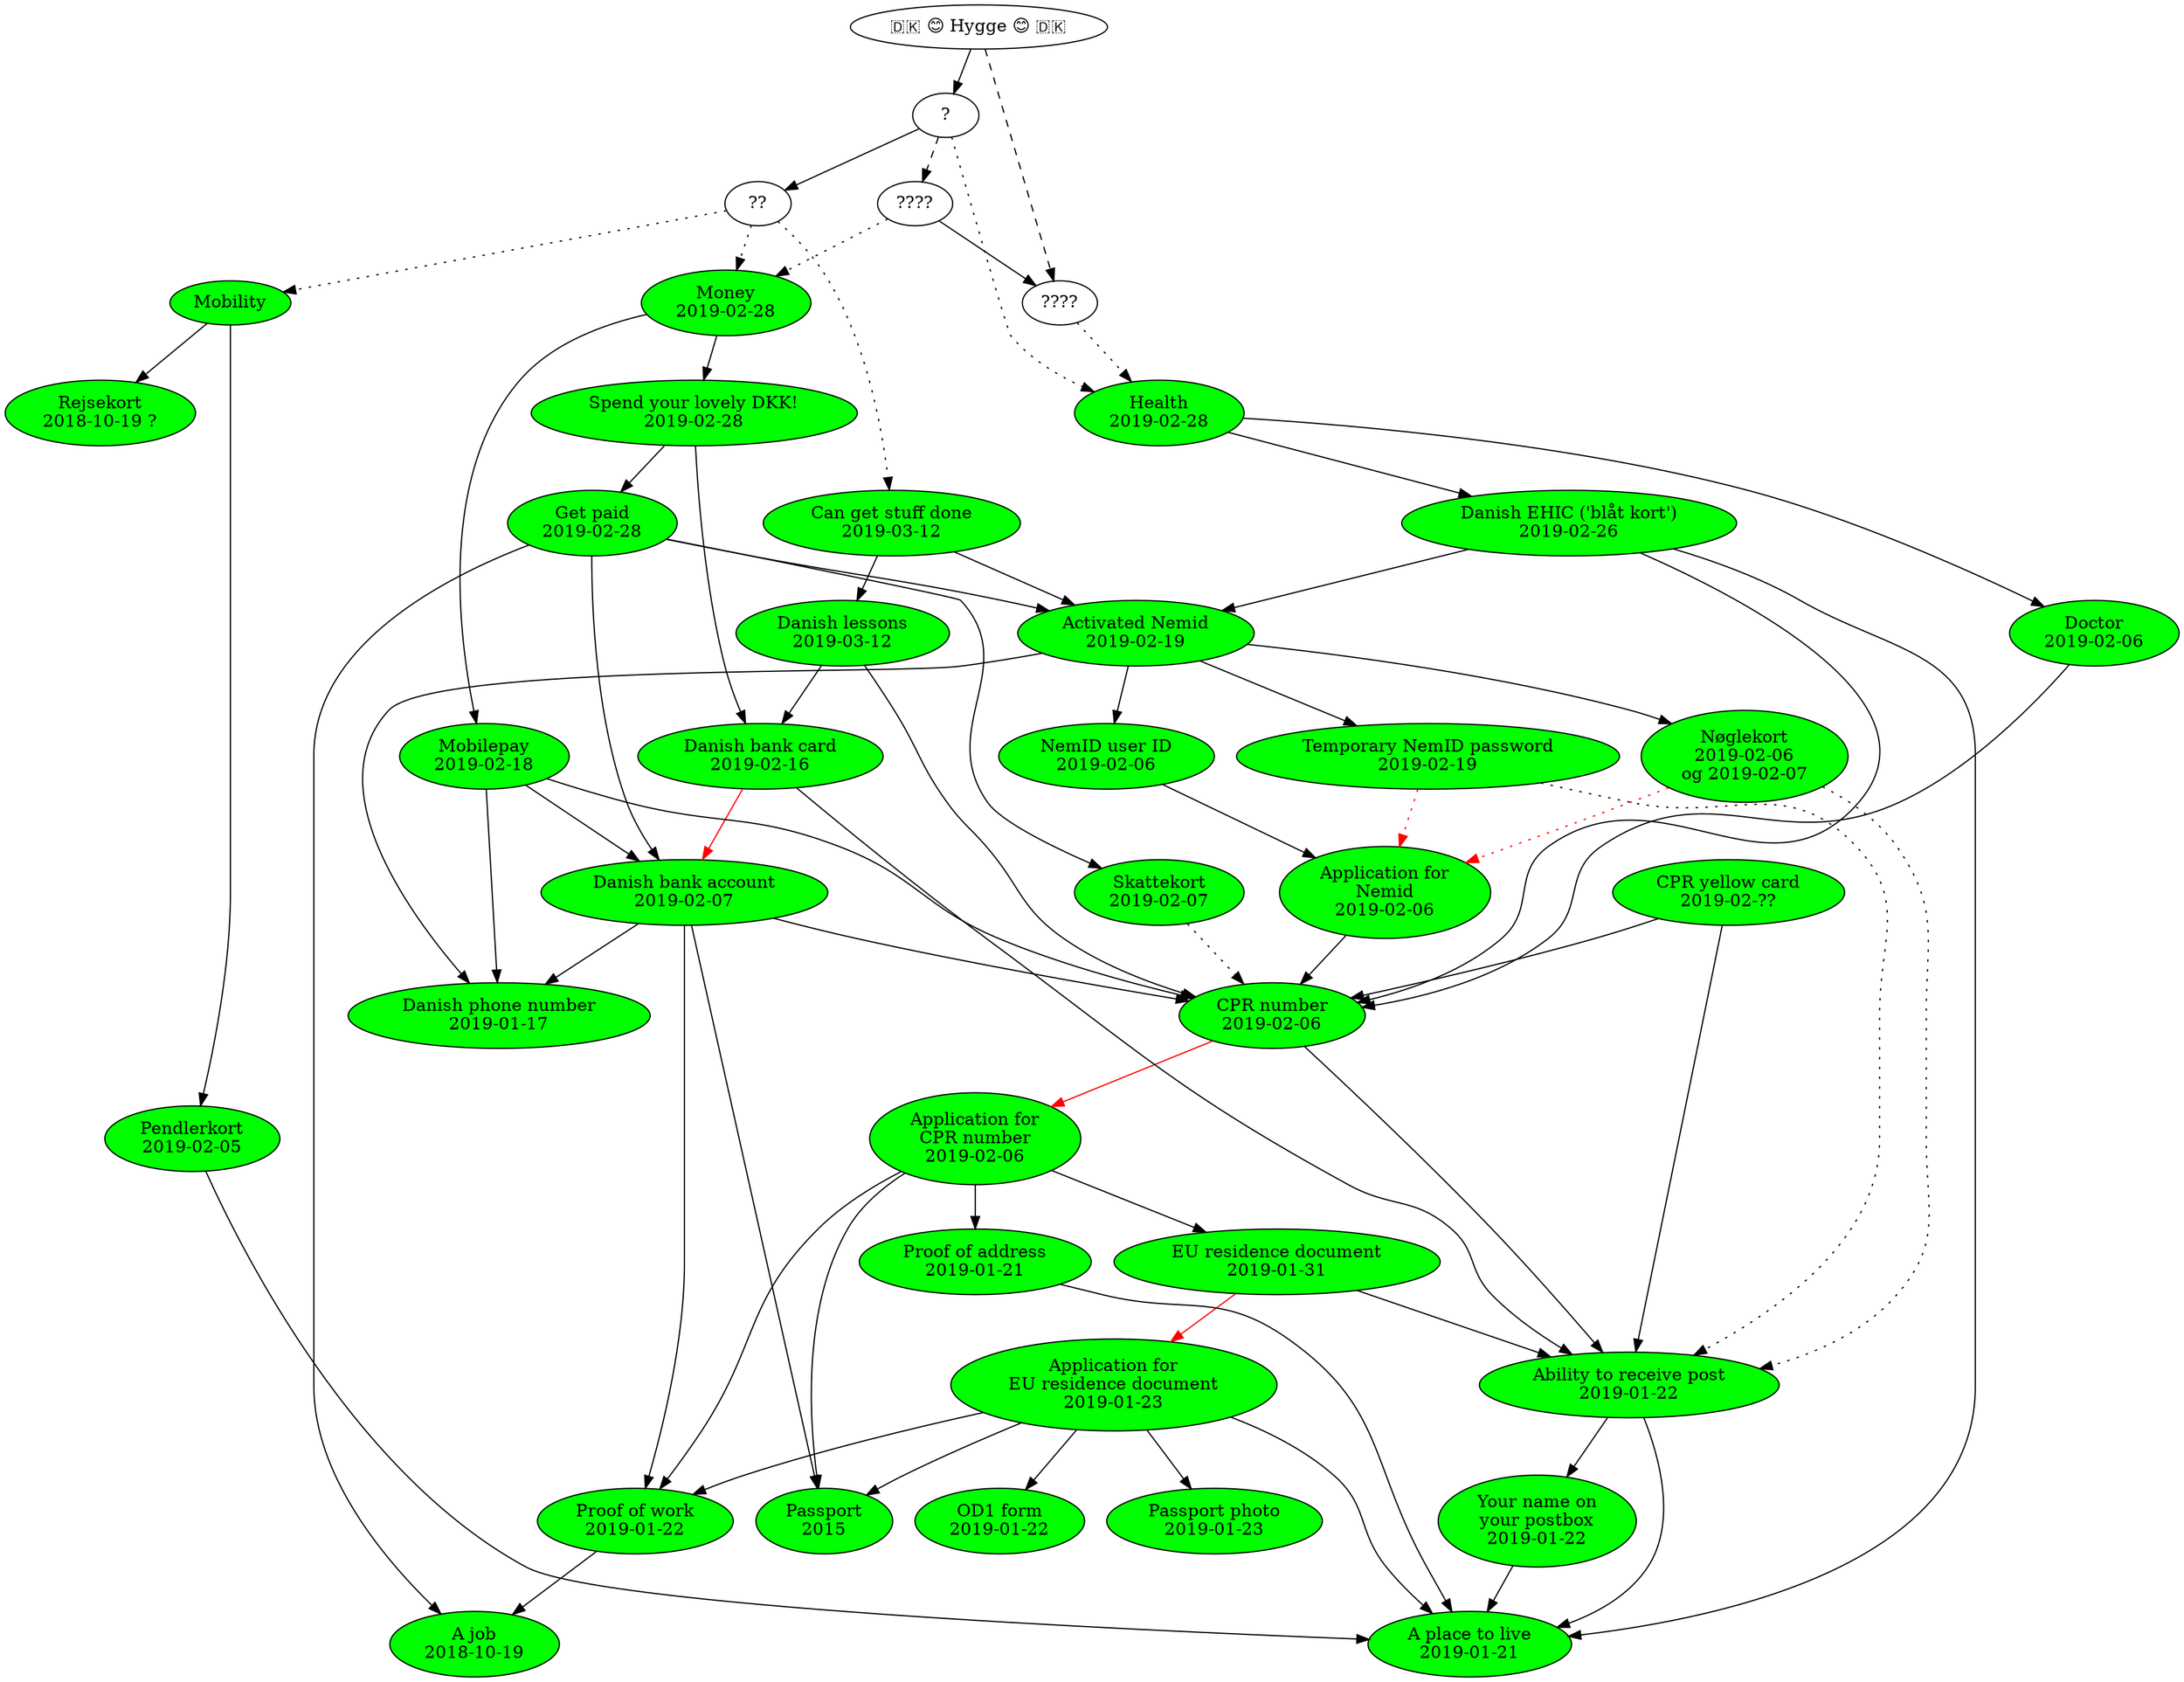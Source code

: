 digraph g {
  job [ label="A job\n2018-10-19" style=filled fillcolor=green ]
  proof_of_work [ label="Proof of work\n2019-01-22" style=filled fillcolor=green ]
  proof_of_work -> job

  passport [ label="Passport\n2015" style=filled fillcolor=green ]

  danish_phone_number [ label="Danish phone number\n2019-01-17" style=filled fillcolor=green ]
  rejsekort [ label="Rejsekort\n2018-10-19 ?" style=filled fillcolor=green ]

  place_to_live [ label="A place to live\n2019-01-21" style=filled fillcolor=green ]

  name_on_postbox [ label="Your name on\nyour postbox\n2019-01-22" style=filled fillcolor=green ]
  name_on_postbox -> place_to_live

  can_receive_post [ label="Ability to receive post\n2019-01-22" style=filled fillcolor=green ]
  can_receive_post -> place_to_live
  can_receive_post -> name_on_postbox

  pendlerkort [ label="Pendlerkort\n2019-02-05" style=filled fillcolor=green ]
  pendlerkort -> place_to_live

  eu_residence_document_application [ label="Application for\nEU residence document\n2019-01-23" style=filled fillcolor=green ]
  eu_residence_document_application -> place_to_live
  eu_residence_document_application -> proof_of_work
  eu_residence_document_application -> passport
  eu_residence_document_application -> od1_form
  od1_form [ label="OD1 form\n2019-01-22" style=filled fillcolor=green ]
  passport_photo [ label="Passport photo\n2019-01-23" style=filled fillcolor=green ]
  eu_residence_document_application -> passport_photo

  eu_residence_document [ label="EU residence document\n2019-01-31" style=filled fillcolor=green ]
  eu_residence_document -> eu_residence_document_application [ color="red" ]
  eu_residence_document -> can_receive_post

  cpr_number_application [ label="Application for\nCPR number\n2019-02-06" style=filled fillcolor=green ]
  cpr_number_application -> eu_residence_document
  cpr_number_application -> proof_of_work
  cpr_number_application -> proof_of_address
  cpr_number_application -> passport

  cpr_number [ label="CPR number\n2019-02-06" style=filled fillcolor=green ]
  cpr_number -> cpr_number_application [ color="red" ]
  cpr_number -> can_receive_post
  cpr_card [ label="CPR yellow card\n2019-02-??" style=filled fillcolor=green ]
  cpr_card -> cpr_number
  cpr_card -> can_receive_post

  proof_of_address [ label="Proof of address\n2019-01-21" style=filled fillcolor=green ]
  proof_of_address -> place_to_live

  skattekort [ label="Skattekort\n2019-02-07" style=filled fillcolor=green ]
  skattekort -> cpr_number [ style="dotted" ]

  nemid_application [ label="Application for\nNemid\n2019-02-06" style=filled fillcolor=green ]
  nemid_application -> cpr_number
  nemid_userid [ label="NemID user ID\n2019-02-06" style=filled fillcolor=green ]
  nemid_userid -> nemid_application

  danish_bank_account [ label="Danish bank account\n2019-02-07" style=filled fillcolor=green ]
  danish_bank_account -> cpr_number
  danish_bank_account -> proof_of_work
  danish_bank_account -> passport
  danish_bank_account -> danish_phone_number

  activated_nemid [ label="Activated Nemid\n2019-02-19" style=filled fillcolor=green ]
  activated_nemid -> nemid_userid
  activated_nemid -> danish_phone_number
  noglekort [ label="Nøglekort\n2019-02-06\nog 2019-02-07" style=filled fillcolor=green ]
  midlertidlig_nemid_adgangskode [ label="Temporary NemID password\n2019-02-19" style=filled fillcolor=green ]
  activated_nemid -> noglekort
  activated_nemid -> midlertidlig_nemid_adgangskode
  noglekort -> nemid_application [ style="dotted" color="red" ]
  midlertidlig_nemid_adgangskode -> nemid_application [ style="dotted" color="red" ]
  noglekort -> can_receive_post [ style="dotted" ]
  midlertidlig_nemid_adgangskode -> can_receive_post [ style="dotted" ]

  ehic [ label="Danish EHIC ('blåt kort')\n2019-02-26" style=filled fillcolor=green ]
  ehic -> cpr_number
  ehic -> activated_nemid
  ehic -> place_to_live

  doctor [ label="Doctor\n2019-02-06" style=filled fillcolor=green ]
  doctor -> cpr_number

  get_paid [ label="Get paid\n2019-02-28" style=filled fillcolor=green ]
  get_paid -> job
  get_paid -> skattekort
  get_paid -> danish_bank_account
  get_paid -> activated_nemid

  danish_lessions [ label="Danish lessons\n2019-03-12" style=filled fillcolor=green ]
  danish_lessions -> cpr_number
  danish_lessions -> danish_bank_card

  danish_bank_card [ label="Danish bank card\n2019-02-16" style=filled fillcolor=green ]
  danish_bank_card -> danish_bank_account [ color="red" ]
  danish_bank_card -> can_receive_post

  spend_lovely_dkk [ label="Spend your lovely DKK!\n2019-02-28" style=filled fillcolor=green ]
  spend_lovely_dkk -> get_paid
  spend_lovely_dkk -> danish_bank_card

  mobilepay [ label="Mobilepay\n2019-02-18" style=filled fillcolor=green ]
  mobilepay -> cpr_number
  mobilepay -> danish_phone_number
  mobilepay -> danish_bank_account

  // Det endeligt mål
  hygge [ label="🇩🇰 😊 Hygge 😊 🇩🇰" ]
  // Deliberately vague so as not to imply that (a) hygge has a formula, or
  // (b) it depends on any of the named things
  hygge -> magi4 [ style=dashed ]
  hygge -> magi1
  magi1 [ label="?" ]
  magi4 [ label="????" ]
  magi2 [ label="??" ]
  magi3 [ label="????" ]
  magi3 -> magi4
  magi1 -> magi2
  magi1 -> magi3 [ style=dashed ]

  magi1 -> helbred [ style=dotted ]
  magi2 -> penge [ style=dotted ]

  magi4 -> helbred [ style=dotted ]
  helbred [ label="Health\n2019-02-28" style=filled fillcolor=green ]
  helbred -> doctor
  helbred -> ehic
  magi3 -> penge [ style=dotted ]
  penge [ label="Money\n2019-02-28" style=filled fillcolor=green ]
  penge -> spend_lovely_dkk
  penge -> mobilepay
  magi2 -> rejser [ style=dotted ]
  rejser [ label="Mobility" style=filled fillcolor=green ]
  rejser -> pendlerkort
  rejser -> rejsekort
  magi2 -> faa_ting_gjort [ style=dotted ]
  faa_ting_gjort [ label="Can get stuff done\n2019-03-12" style=filled fillcolor=green ]
  faa_ting_gjort -> activated_nemid
  faa_ting_gjort -> danish_lessions
}
